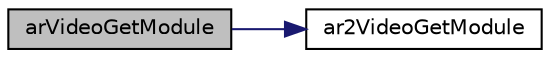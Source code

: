 digraph "arVideoGetModule"
{
 // INTERACTIVE_SVG=YES
  edge [fontname="Helvetica",fontsize="10",labelfontname="Helvetica",labelfontsize="10"];
  node [fontname="Helvetica",fontsize="10",shape=record];
  rankdir="LR";
  Node1 [label="arVideoGetModule",height=0.2,width=0.4,color="black", fillcolor="grey75", style="filled", fontcolor="black"];
  Node1 -> Node2 [color="midnightblue",fontsize="10",style="solid",fontname="Helvetica"];
  Node2 [label="ar2VideoGetModule",height=0.2,width=0.4,color="black", fillcolor="white", style="filled",URL="$video_8h.html#aca3818bb64ec18b22bc7144bfc5bb154"];
}
